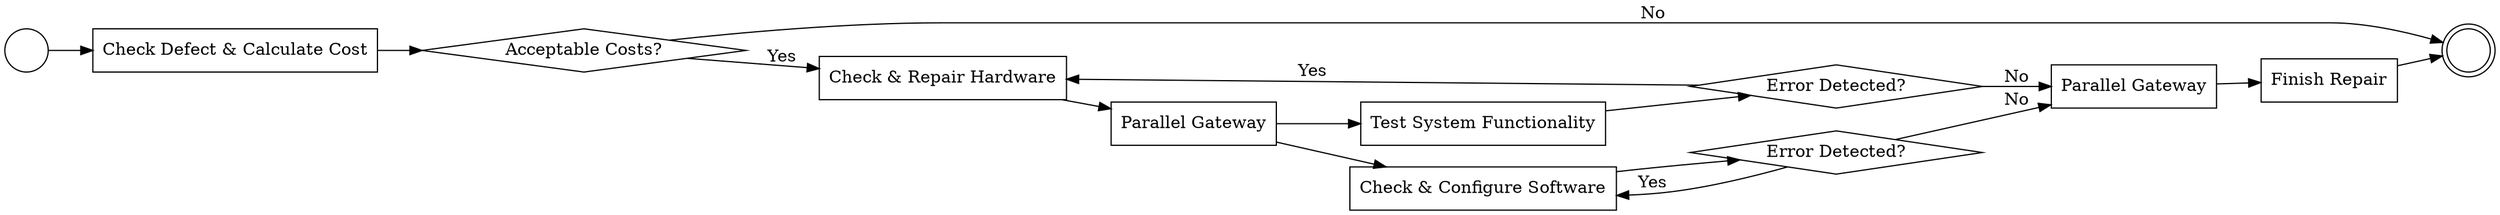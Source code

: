 digraph G {
  rankdir=LR;
  node [shape=box];
  Start [shape=circle, label=""];
  End [shape=doublecircle, label=""];
  Decision1 [shape=diamond, label="Acceptable Costs?"];
  Decision2 [shape=diamond, label="Error Detected?"];
  Decision3 [shape=diamond, label="Error Detected?"];
  Parallel1 [shape=box, label="Parallel Gateway"];
  Parallel2 [shape=box, label="Parallel Gateway"];
  Start -> "Check Defect & Calculate Cost" -> Decision1;
  Decision1 -> "Check & Repair Hardware" [label="Yes"];
  Decision1 -> End [label="No"];
  "Check & Repair Hardware" -> Parallel1;
  Parallel1 -> "Test System Functionality" -> Decision2;
  Decision2 -> "Check & Repair Hardware" [label="Yes"];
  Decision2 -> Parallel2 [label="No"];
  Parallel1 -> "Check & Configure Software" -> Decision3;
  Decision3 -> "Check & Configure Software" [label="Yes"];
  Decision3 -> Parallel2 [label="No"];
  Parallel2 -> "Finish Repair" -> End;
}